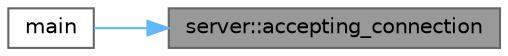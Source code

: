 digraph "server::accepting_connection"
{
 // LATEX_PDF_SIZE
  bgcolor="transparent";
  edge [fontname=Helvetica,fontsize=10,labelfontname=Helvetica,labelfontsize=10];
  node [fontname=Helvetica,fontsize=10,shape=box,height=0.2,width=0.4];
  rankdir="RL";
  Node1 [id="Node000001",label="server::accepting_connection",height=0.2,width=0.4,color="gray40", fillcolor="grey60", style="filled", fontcolor="black",tooltip="Ожидание клиента и принятие соединения"];
  Node1 -> Node2 [id="edge1_Node000001_Node000002",dir="back",color="steelblue1",style="solid",tooltip=" "];
  Node2 [id="Node000002",label="main",height=0.2,width=0.4,color="grey40", fillcolor="white", style="filled",URL="$main_8cpp.html#ac0f2228420376f4db7e1274f2b41667c",tooltip=" "];
}
